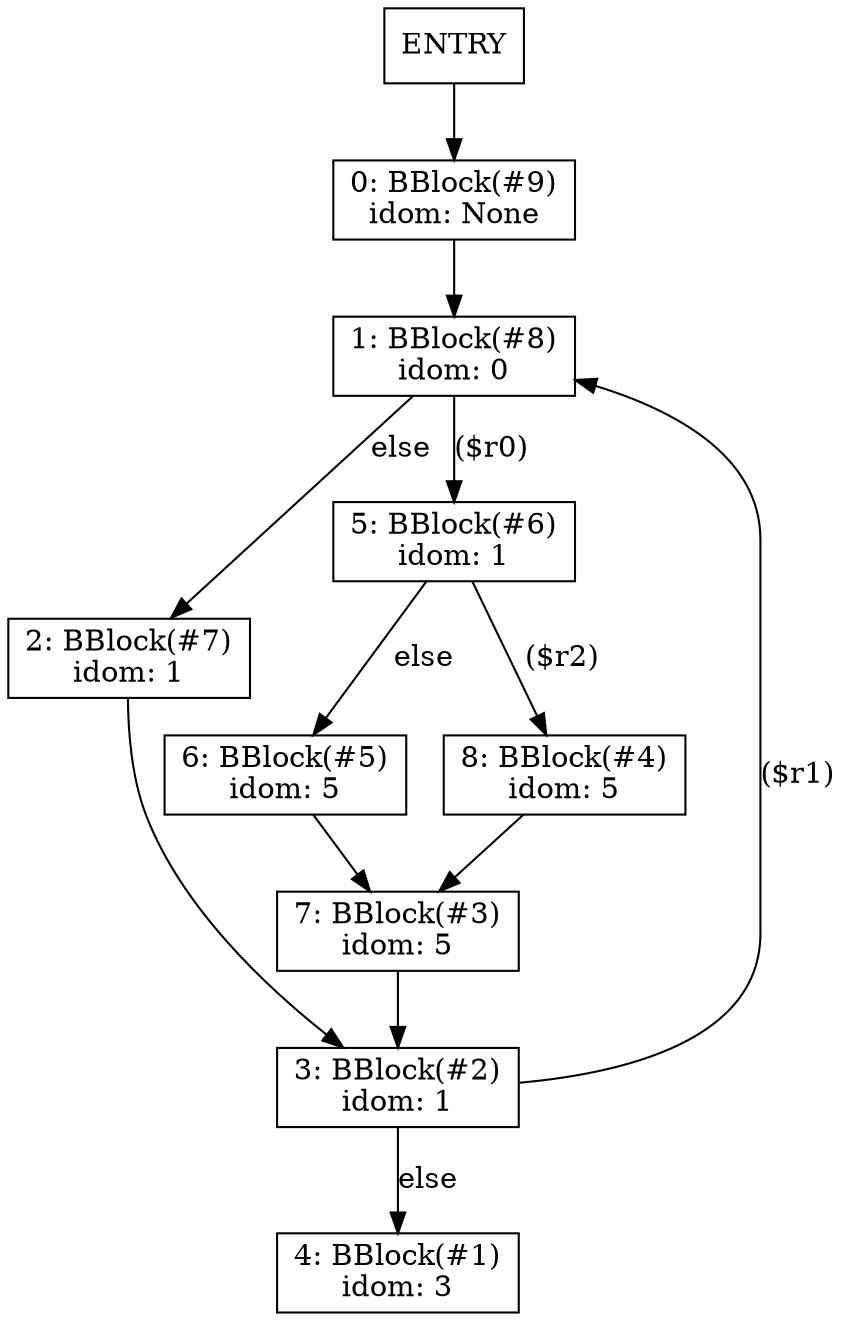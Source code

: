 digraph G {
node [shape=box]
"ENTRY" -> "0"
"0" [label="0: BBlock(#9)
idom: None"]
"1" [label="1: BBlock(#8)
idom: 0"]
"2" [label="2: BBlock(#7)
idom: 1"]
"3" [label="3: BBlock(#2)
idom: 1"]
"4" [label="4: BBlock(#1)
idom: 3"]
"5" [label="5: BBlock(#6)
idom: 1"]
"6" [label="6: BBlock(#5)
idom: 5"]
"7" [label="7: BBlock(#3)
idom: 5"]
"8" [label="8: BBlock(#4)
idom: 5"]
"0" -> "1"
"1" -> "2" [label="else"]
"1" -> "5" [label="($r0)"]
"2" -> "3"
"3" -> "1" [label="($r1)"]
"3" -> "4" [label="else"]
"5" -> "6" [label="else"]
"5" -> "8" [label="($r2)"]
"6" -> "7"
"7" -> "3"
"8" -> "7"
}
